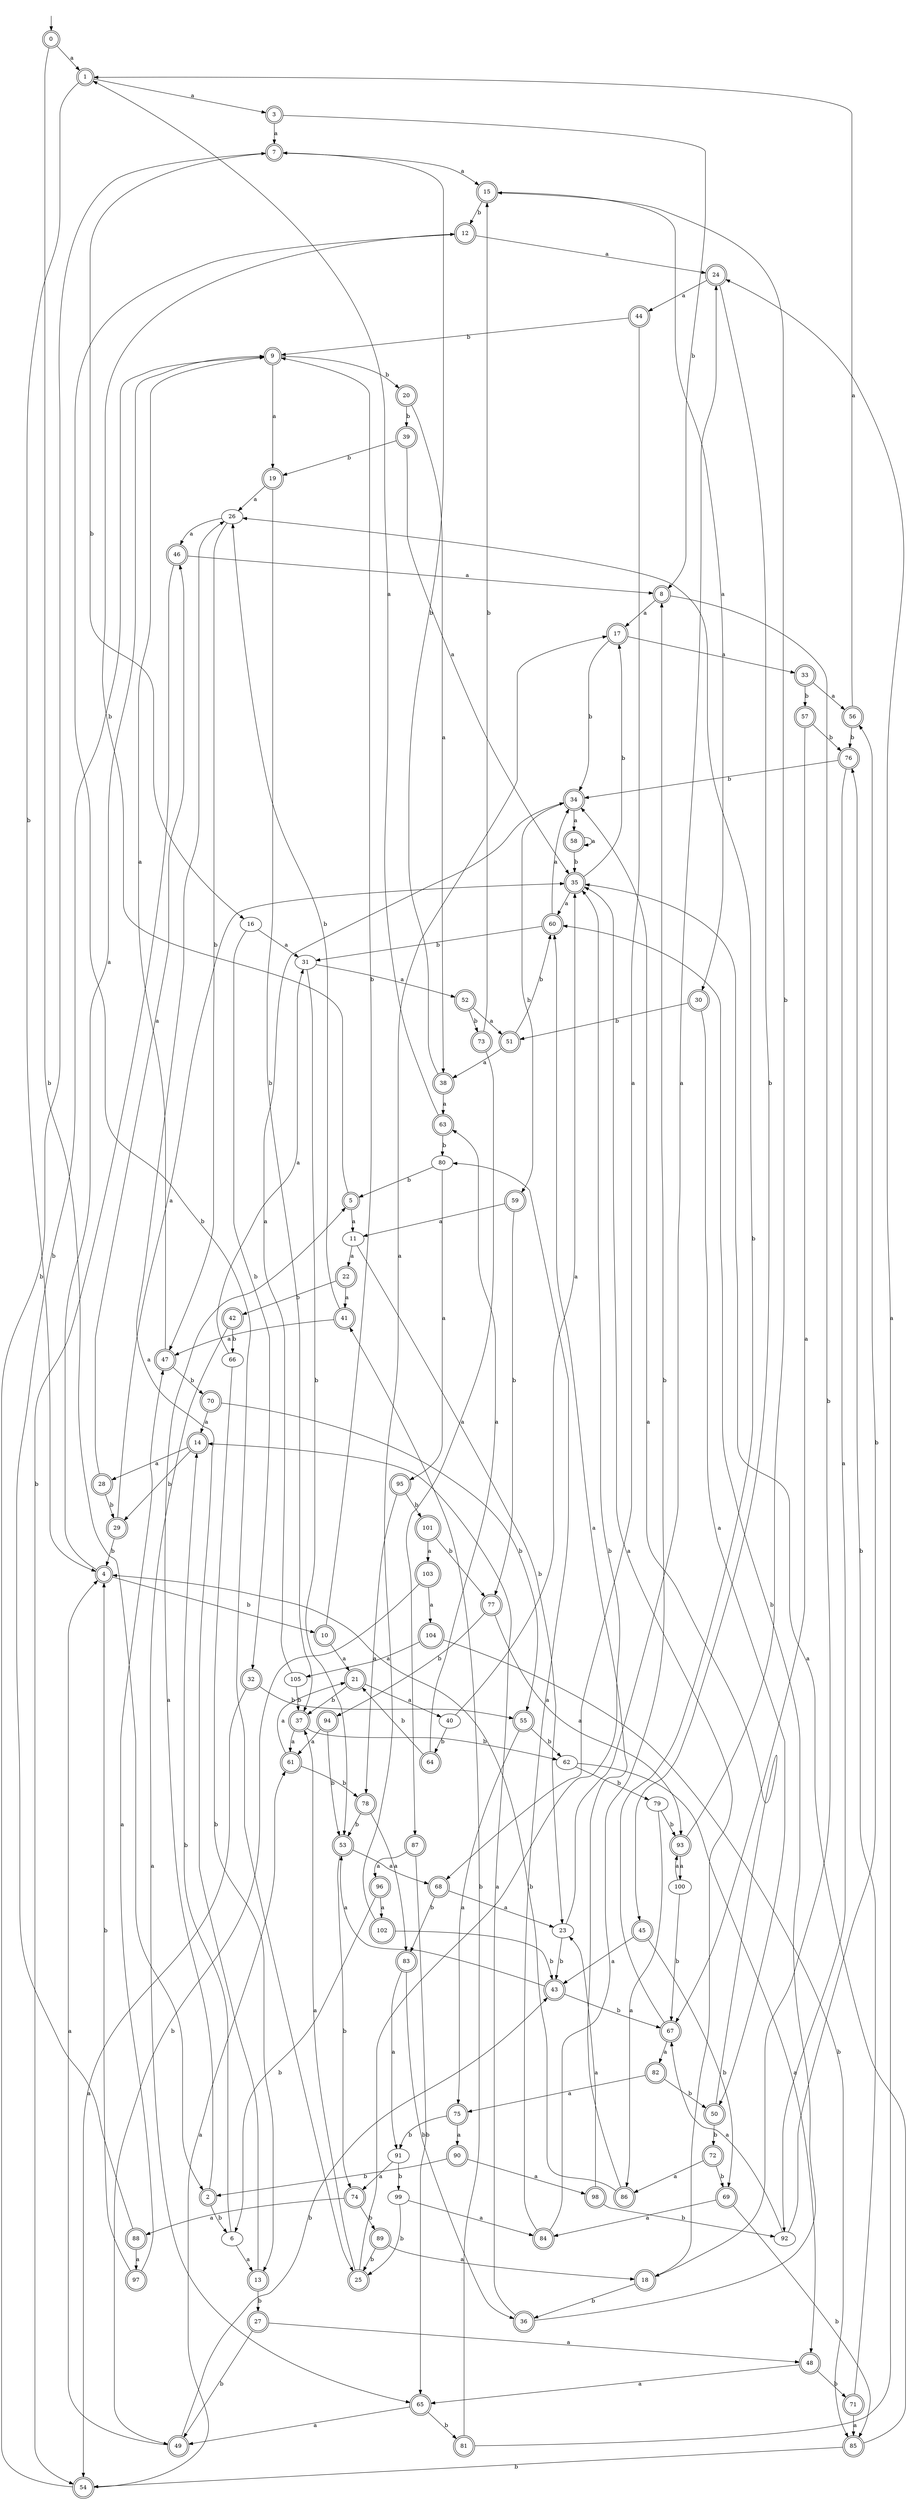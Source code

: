 digraph RandomDFA {
  __start0 [label="", shape=none];
  __start0 -> 0 [label=""];
  0 [shape=circle] [shape=doublecircle]
  0 -> 1 [label="a"]
  0 -> 2 [label="b"]
  1 [shape=doublecircle]
  1 -> 3 [label="a"]
  1 -> 4 [label="b"]
  2 [shape=doublecircle]
  2 -> 5 [label="a"]
  2 -> 6 [label="b"]
  3 [shape=doublecircle]
  3 -> 7 [label="a"]
  3 -> 8 [label="b"]
  4 [shape=doublecircle]
  4 -> 9 [label="a"]
  4 -> 10 [label="b"]
  5 [shape=doublecircle]
  5 -> 11 [label="a"]
  5 -> 12 [label="b"]
  6
  6 -> 13 [label="a"]
  6 -> 14 [label="b"]
  7 [shape=doublecircle]
  7 -> 15 [label="a"]
  7 -> 16 [label="b"]
  8 [shape=doublecircle]
  8 -> 17 [label="a"]
  8 -> 18 [label="b"]
  9 [shape=doublecircle]
  9 -> 19 [label="a"]
  9 -> 20 [label="b"]
  10 [shape=doublecircle]
  10 -> 21 [label="a"]
  10 -> 9 [label="b"]
  11
  11 -> 22 [label="a"]
  11 -> 23 [label="b"]
  12 [shape=doublecircle]
  12 -> 24 [label="a"]
  12 -> 25 [label="b"]
  13 [shape=doublecircle]
  13 -> 26 [label="a"]
  13 -> 27 [label="b"]
  14 [shape=doublecircle]
  14 -> 28 [label="a"]
  14 -> 29 [label="b"]
  15 [shape=doublecircle]
  15 -> 30 [label="a"]
  15 -> 12 [label="b"]
  16
  16 -> 31 [label="a"]
  16 -> 32 [label="b"]
  17 [shape=doublecircle]
  17 -> 33 [label="a"]
  17 -> 34 [label="b"]
  18 [shape=doublecircle]
  18 -> 35 [label="a"]
  18 -> 36 [label="b"]
  19 [shape=doublecircle]
  19 -> 26 [label="a"]
  19 -> 37 [label="b"]
  20 [shape=doublecircle]
  20 -> 38 [label="a"]
  20 -> 39 [label="b"]
  21 [shape=doublecircle]
  21 -> 40 [label="a"]
  21 -> 37 [label="b"]
  22 [shape=doublecircle]
  22 -> 41 [label="a"]
  22 -> 42 [label="b"]
  23
  23 -> 24 [label="a"]
  23 -> 43 [label="b"]
  24 [shape=doublecircle]
  24 -> 44 [label="a"]
  24 -> 45 [label="b"]
  25 [shape=doublecircle]
  25 -> 37 [label="a"]
  25 -> 35 [label="b"]
  26
  26 -> 46 [label="a"]
  26 -> 47 [label="b"]
  27 [shape=doublecircle]
  27 -> 48 [label="a"]
  27 -> 49 [label="b"]
  28 [shape=doublecircle]
  28 -> 46 [label="a"]
  28 -> 29 [label="b"]
  29 [shape=doublecircle]
  29 -> 35 [label="a"]
  29 -> 4 [label="b"]
  30 [shape=doublecircle]
  30 -> 50 [label="a"]
  30 -> 51 [label="b"]
  31
  31 -> 52 [label="a"]
  31 -> 53 [label="b"]
  32 [shape=doublecircle]
  32 -> 54 [label="a"]
  32 -> 55 [label="b"]
  33 [shape=doublecircle]
  33 -> 56 [label="a"]
  33 -> 57 [label="b"]
  34 [shape=doublecircle]
  34 -> 58 [label="a"]
  34 -> 59 [label="b"]
  35 [shape=doublecircle]
  35 -> 60 [label="a"]
  35 -> 17 [label="b"]
  36 [shape=doublecircle]
  36 -> 14 [label="a"]
  36 -> 60 [label="b"]
  37 [shape=doublecircle]
  37 -> 61 [label="a"]
  37 -> 62 [label="b"]
  38 [shape=doublecircle]
  38 -> 63 [label="a"]
  38 -> 7 [label="b"]
  39 [shape=doublecircle]
  39 -> 35 [label="a"]
  39 -> 19 [label="b"]
  40
  40 -> 35 [label="a"]
  40 -> 64 [label="b"]
  41 [shape=doublecircle]
  41 -> 47 [label="a"]
  41 -> 26 [label="b"]
  42 [shape=doublecircle]
  42 -> 65 [label="a"]
  42 -> 66 [label="b"]
  43 [shape=doublecircle]
  43 -> 53 [label="a"]
  43 -> 67 [label="b"]
  44 [shape=doublecircle]
  44 -> 68 [label="a"]
  44 -> 9 [label="b"]
  45 [shape=doublecircle]
  45 -> 43 [label="a"]
  45 -> 69 [label="b"]
  46 [shape=doublecircle]
  46 -> 8 [label="a"]
  46 -> 54 [label="b"]
  47 [shape=doublecircle]
  47 -> 9 [label="a"]
  47 -> 70 [label="b"]
  48 [shape=doublecircle]
  48 -> 65 [label="a"]
  48 -> 71 [label="b"]
  49 [shape=doublecircle]
  49 -> 4 [label="a"]
  49 -> 43 [label="b"]
  50 [shape=doublecircle]
  50 -> 34 [label="a"]
  50 -> 72 [label="b"]
  51 [shape=doublecircle]
  51 -> 38 [label="a"]
  51 -> 60 [label="b"]
  52 [shape=doublecircle]
  52 -> 51 [label="a"]
  52 -> 73 [label="b"]
  53 [shape=doublecircle]
  53 -> 68 [label="a"]
  53 -> 74 [label="b"]
  54 [shape=doublecircle]
  54 -> 61 [label="a"]
  54 -> 7 [label="b"]
  55 [shape=doublecircle]
  55 -> 75 [label="a"]
  55 -> 62 [label="b"]
  56 [shape=doublecircle]
  56 -> 1 [label="a"]
  56 -> 76 [label="b"]
  57 [shape=doublecircle]
  57 -> 67 [label="a"]
  57 -> 76 [label="b"]
  58 [shape=doublecircle]
  58 -> 58 [label="a"]
  58 -> 35 [label="b"]
  59 [shape=doublecircle]
  59 -> 11 [label="a"]
  59 -> 77 [label="b"]
  60 [shape=doublecircle]
  60 -> 34 [label="a"]
  60 -> 31 [label="b"]
  61 [shape=doublecircle]
  61 -> 21 [label="a"]
  61 -> 78 [label="b"]
  62
  62 -> 48 [label="a"]
  62 -> 79 [label="b"]
  63 [shape=doublecircle]
  63 -> 1 [label="a"]
  63 -> 80 [label="b"]
  64 [shape=doublecircle]
  64 -> 63 [label="a"]
  64 -> 21 [label="b"]
  65 [shape=doublecircle]
  65 -> 49 [label="a"]
  65 -> 81 [label="b"]
  66
  66 -> 31 [label="a"]
  66 -> 13 [label="b"]
  67 [shape=doublecircle]
  67 -> 82 [label="a"]
  67 -> 26 [label="b"]
  68 [shape=doublecircle]
  68 -> 23 [label="a"]
  68 -> 83 [label="b"]
  69 [shape=doublecircle]
  69 -> 84 [label="a"]
  69 -> 85 [label="b"]
  70 [shape=doublecircle]
  70 -> 14 [label="a"]
  70 -> 55 [label="b"]
  71 [shape=doublecircle]
  71 -> 85 [label="a"]
  71 -> 76 [label="b"]
  72 [shape=doublecircle]
  72 -> 86 [label="a"]
  72 -> 69 [label="b"]
  73 [shape=doublecircle]
  73 -> 87 [label="a"]
  73 -> 15 [label="b"]
  74 [shape=doublecircle]
  74 -> 88 [label="a"]
  74 -> 89 [label="b"]
  75 [shape=doublecircle]
  75 -> 90 [label="a"]
  75 -> 91 [label="b"]
  76 [shape=doublecircle]
  76 -> 92 [label="a"]
  76 -> 34 [label="b"]
  77 [shape=doublecircle]
  77 -> 93 [label="a"]
  77 -> 94 [label="b"]
  78 [shape=doublecircle]
  78 -> 83 [label="a"]
  78 -> 53 [label="b"]
  79
  79 -> 86 [label="a"]
  79 -> 93 [label="b"]
  80
  80 -> 95 [label="a"]
  80 -> 5 [label="b"]
  81 [shape=doublecircle]
  81 -> 24 [label="a"]
  81 -> 41 [label="b"]
  82 [shape=doublecircle]
  82 -> 75 [label="a"]
  82 -> 50 [label="b"]
  83 [shape=doublecircle]
  83 -> 91 [label="a"]
  83 -> 36 [label="b"]
  84 [shape=doublecircle]
  84 -> 80 [label="a"]
  84 -> 8 [label="b"]
  85 [shape=doublecircle]
  85 -> 35 [label="a"]
  85 -> 54 [label="b"]
  86 [shape=doublecircle]
  86 -> 60 [label="a"]
  86 -> 4 [label="b"]
  87 [shape=doublecircle]
  87 -> 96 [label="a"]
  87 -> 65 [label="b"]
  88 [shape=doublecircle]
  88 -> 97 [label="a"]
  88 -> 9 [label="b"]
  89 [shape=doublecircle]
  89 -> 18 [label="a"]
  89 -> 25 [label="b"]
  90 [shape=doublecircle]
  90 -> 98 [label="a"]
  90 -> 2 [label="b"]
  91
  91 -> 74 [label="a"]
  91 -> 99 [label="b"]
  92
  92 -> 67 [label="a"]
  92 -> 56 [label="b"]
  93 [shape=doublecircle]
  93 -> 100 [label="a"]
  93 -> 15 [label="b"]
  94 [shape=doublecircle]
  94 -> 61 [label="a"]
  94 -> 53 [label="b"]
  95 [shape=doublecircle]
  95 -> 78 [label="a"]
  95 -> 101 [label="b"]
  96 [shape=doublecircle]
  96 -> 102 [label="a"]
  96 -> 6 [label="b"]
  97 [shape=doublecircle]
  97 -> 47 [label="a"]
  97 -> 4 [label="b"]
  98 [shape=doublecircle]
  98 -> 23 [label="a"]
  98 -> 92 [label="b"]
  99
  99 -> 84 [label="a"]
  99 -> 25 [label="b"]
  100
  100 -> 93 [label="a"]
  100 -> 67 [label="b"]
  101 [shape=doublecircle]
  101 -> 103 [label="a"]
  101 -> 77 [label="b"]
  102 [shape=doublecircle]
  102 -> 17 [label="a"]
  102 -> 43 [label="b"]
  103 [shape=doublecircle]
  103 -> 104 [label="a"]
  103 -> 49 [label="b"]
  104 [shape=doublecircle]
  104 -> 105 [label="a"]
  104 -> 85 [label="b"]
  105
  105 -> 34 [label="a"]
  105 -> 37 [label="b"]
}
